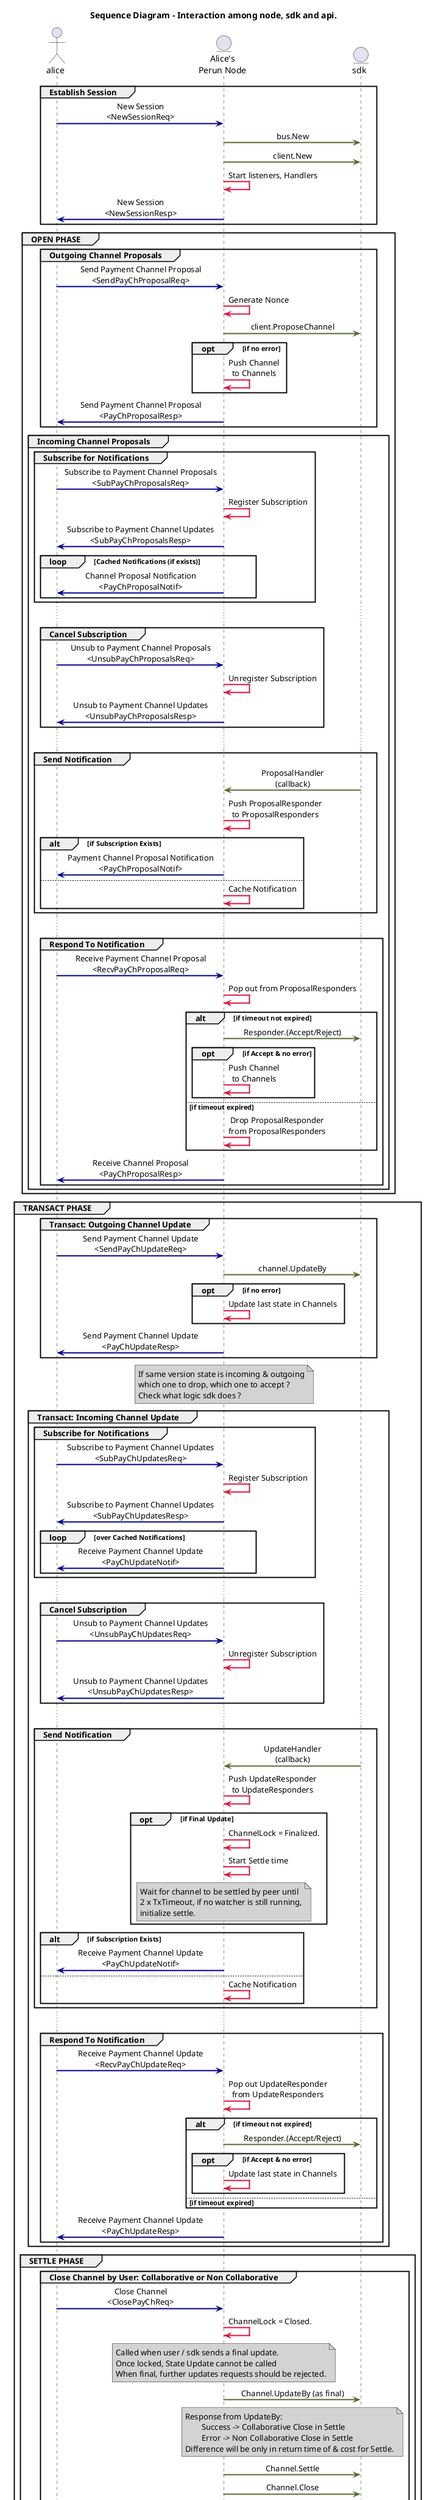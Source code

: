 @startuml seq_node_sdk_api
Title Sequence Diagram - Interaction among node, sdk and api.

actor alice
entity "Alice's\nPerun Node" as alice_node
entity sdk


skinparam sequence {
    messageAlign center
    ArrowThickness 2
    BoxBorderColor Sienna
    BoxBackgroundColor SeaShell
    GroupBodyBackgroundColor transparent
    NoteTextAlignment center
    DefaultTextAlignment center
}
hide footbox

group Establish Session
alice [#DarkBlue]-> alice_node:New Session\n<NewSessionReq>
alice_node [#DarkOliveGreen]-> sdk:bus.New
alice_node [#DarkOliveGreen]-> sdk:client.New
alice_node [#Crimson]-> alice_node:Start listeners, Handlers
alice <-[#DarkBlue] alice_node:New Session\n<NewSessionResp>
'group
end

group OPEN PHASE
group Outgoing Channel Proposals
alice [#DarkBlue]-> alice_node: Send Payment Channel Proposal\n<SendPayChProposalReq>
alice_node [#Crimson]-> alice_node: Generate Nonce
alice_node [#DarkOliveGreen]-> sdk: client.ProposeChannel
opt if no error
alice_node [#Crimson]-> alice_node: Push Channel\nto Channels
'if
end
alice <-[#DarkBlue] alice_node: Send Payment Channel Proposal\n<PayChProposalResp>
'group
end

group Incoming Channel Proposals
group Subscribe for Notifications
alice [#DarkBlue]-> alice_node: Subscribe to Payment Channel Proposals\n<SubPayChProposalsReq>
alice_node [#Crimson]-> alice_node: Register Subscription
alice <-[#DarkBlue] alice_node: Subscribe to Payment Channel Updates\n<SubPayChProposalsResp>
loop Cached Notifications (if exists)
alice <-[#DarkBlue] alice_node: Channel Proposal Notification\n<PayChProposalNotif>
'if
end
'group
end
...
group Cancel Subscription
alice [#DarkBlue]-> alice_node: Unsub to Payment Channel Proposals\n<UnsubPayChProposalsReq>
alice_node [#Crimson]-> alice_node: Unregister Subscription
alice <-[#DarkBlue] alice_node: Unsub to Payment Channel Updates\n<UnsubPayChProposalsResp>
'group
end
...
group Send Notification
alice_node <-[#DarkOliveGreen] sdk: ProposalHandler\n(callback)
alice_node [#Crimson]-> alice_node: Push ProposalResponder\nto ProposalResponders
alt if Subscription Exists
alice <-[#DarkBlue] alice_node: Payment Channel Proposal Notification\n<PayChProposalNotif>
else
alice_node [#Crimson]-> alice_node: Cache Notification
'if
end
' group
end
...
group Respond To Notification
alice [#DarkBlue]-> alice_node: Receive Payment Channel Proposal\n<RecvPayChProposalReq>
alice_node [#Crimson]-> alice_node: Pop out from ProposalResponders
alt if timeout not expired
alice_node [#DarkOliveGreen]-> sdk: Responder.(Accept/Reject)
opt if Accept & no error
alice_node [#Crimson]-> alice_node: Push Channel\nto Channels
'if
end
else if timeout expired
alice_node [#Crimson]-> alice_node: Drop ProposalResponder\nfrom ProposalResponders
'if
end
alice <-[#DarkBlue] alice_node: Receive Channel Proposal\n<PayChProposalResp>
'group
end
'group
end
'group
end

group TRANSACT PHASE
group Transact: Outgoing Channel Update
alice [#DarkBlue]-> alice_node: Send Payment Channel Update\n<SendPayChUpdateReq>
alice_node [#DarkOliveGreen]-> sdk: channel.UpdateBy
opt if no error
alice_node [#Crimson]-> alice_node: Update last state in Channels
'if
end
alice <-[#DarkBlue] alice_node: Send Payment Channel Update\n<PayChUpdateResp>
'group
end

Note over alice_node #LightGray
If same version state is incoming & outgoing
which one to drop, which one to accept ?
Check what logic sdk does ?
endnote

group Transact: Incoming Channel Update
group Subscribe for Notifications
alice [#DarkBlue]-> alice_node: Subscribe to Payment Channel Updates\n<SubPayChUpdatesReq>
alice_node [#Crimson]-> alice_node: Register Subscription
alice <-[#DarkBlue] alice_node: Subscribe to Payment Channel Updates\n<SubPayChUpdatesResp>
loop over Cached Notifications
alice <-[#DarkBlue] alice_node: Receive Payment Channel Update\n<PayChUpdateNotif>
'if
end
'group
end
...
group Cancel Subscription
alice [#DarkBlue]-> alice_node: Unsub to Payment Channel Updates\n<UnsubPayChUpdatesReq>
alice_node [#Crimson]-> alice_node: Unregister Subscription
alice <-[#DarkBlue] alice_node: Unsub to Payment Channel Updates\n<UnsubPayChUpdatesResp>
'group
end
...
group Send Notification
alice_node <-[#DarkOliveGreen] sdk: UpdateHandler\n(callback)
alice_node [#Crimson]-> alice_node: Push UpdateResponder\nto UpdateResponders
opt if Final Update
alice_node [#Crimson]-> alice_node: ChannelLock = Finalized.
alice_node [#Crimson]-> alice_node: Start Settle time
Note over alice_node #LightGray
Wait for channel to be settled by peer until
2 x TxTimeout, if no watcher is still running,
initialize settle.
endnote
'if
end
alt if Subscription Exists
alice <-[#DarkBlue] alice_node: Receive Payment Channel Update\n<PayChUpdateNotif>
else
alice_node [#Crimson]-> alice_node: Cache Notification
'if
end
end
'group
...
group Respond To Notification
alice [#DarkBlue]-> alice_node: Receive Payment Channel Update\n<RecvPayChUpdateReq>
alice_node [#Crimson]-> alice_node: Pop out UpdateResponder\nfrom UpdateResponders
alt if timeout not expired
alice_node [#DarkOliveGreen]-> sdk: Responder.(Accept/Reject)
opt if Accept & no error
alice_node [#Crimson]-> alice_node: Update last state in Channels
'if
end
else if timeout expired
'alt
end
alice <-[#DarkBlue] alice_node: Receive Payment Channel Update\n<PayChUpdateResp>
'group
end
'group
end

group SETTLE PHASE

group Close Channel by User: Collaborative or Non Collaborative
alice [#DarkBlue]-> alice_node: Close Channel\n<ClosePayChReq>
alice_node [#Crimson]-> alice_node: ChannelLock = Closed.
Note over alice_node #LightGray
Called when user / sdk sends a final update.
Once locked, State Update cannot be called
When final, further updates requests should be rejected.
endnote
alice_node [#DarkOliveGreen]-> sdk: Channel.UpdateBy (as final)
Note over alice_node, sdk #LightGray
Response from UpdateBy:
        Success -> Collaborative Close in Settle
        Error -> Non Collaborative Close in Settle
Difference will be only in return time of & cost for Settle.
endnote
alice_node [#DarkOliveGreen]-> sdk: Channel.Settle
alice_node [#DarkOliveGreen]-> sdk: Channel.Close
alice <-[#DarkBlue] alice_node: Close Channel\n<ClosePayChResp>
'group
end

group Channel Closed by Peer (Collaborative or Non Collaborative)
group Subscribe for Notifications
alice [#DarkBlue]-> alice_node: Subscribe to Channel Close\n<SubPayChCloseReq>
alice_node [#Crimson]-> alice_node: Register Subscription
alice <-[#DarkBlue] alice_node: Subscribe to Payment Channel Updates\n<SubPayChCloseResp>
opt if Cached Notification Exists
alice <-[#DarkBlue] alice_node: Channel Closed\n<PayChCloseNotif>
alice_node [#Crimson]->alice_node: Unregister Notification
Note over alice, sdk #LightGray
There can be only one channel closed notification, hence unregistering after delivery.
endnote
'if
end
'group
end
...
group Cancel Subscription
alice [#DarkBlue]-> alice_node: Unsub to Payment Channel Updates\n<UnsubPayChUpdatesReq>
alice_node [#Crimson]-> alice_node: Unregister Subscription
alice <-[#DarkBlue] alice_node: Unsub to Payment Channel Updates\n<UnsubPayChUpdatesResp>
'group
end
group Send Notification
alice_node <-[#DarkOliveGreen] sdk: channel.Watch returns
Note over alice, sdk #LightGray
Watch returns with error = nil if channel was successfully withdrawn.
If it returns with error, lock the channel and notify the user with error message.
Because no specific errors are define by the SDK.
endnote
alt if ChannelLock == Closed (Closed initiated by user)
alice_node [#Crimson]-> alice_node: Log a message & Ignore.
else if ChannelLock == Unlocked or Finalized
alice_node [#Crimson]-> alice_node: ChannelLock = Closed.
alice_node [#Crimson]-> alice_node: Fetch last known state of channel.
alice_node [#DarkOliveGreen]-> sdk: Channel.Close
alice <-[#DarkBlue] alice_node: Close Channel\n<PayChCloseNotif>
alice_node [#Crimson]->alice_node: Unregister Subscription
Note over alice, sdk #LightGray
There can be only one channel closed notification, hence unregistering after delivery.
endnote
else
alice_node [#Crimson]-> alice_node: Cache Notification
'if
end
'group
end
'alt
end


'group
end
'group
end

Note over alice, sdk #LightGray
DataStructure: Channels:
    map of channelID to
    struct with
        last known state (contains version, balance)
        channel object
        map of version to Responders

DataStructure: UpdateResponders: nested map of version to Responders against channelID in Channels

DataStructure: ProposalResponders: map of proposal id to Reponsders

ChannelLock: Enum (Unlocked, Finalized, Locked)
- Unlocked: Open for transactions.
- Finalized: Final state sent by peer.
- Locked: Closed for transactions.

PayChProposalsNotifCache, PayChUpdatesNotifCache, PayChCloseNotif Cache: Notication cache to hold the
the notifications when no subscriptions exists.

Entries from the cache are removed only when delivered to a valid subscription.
endnote

@enduml
